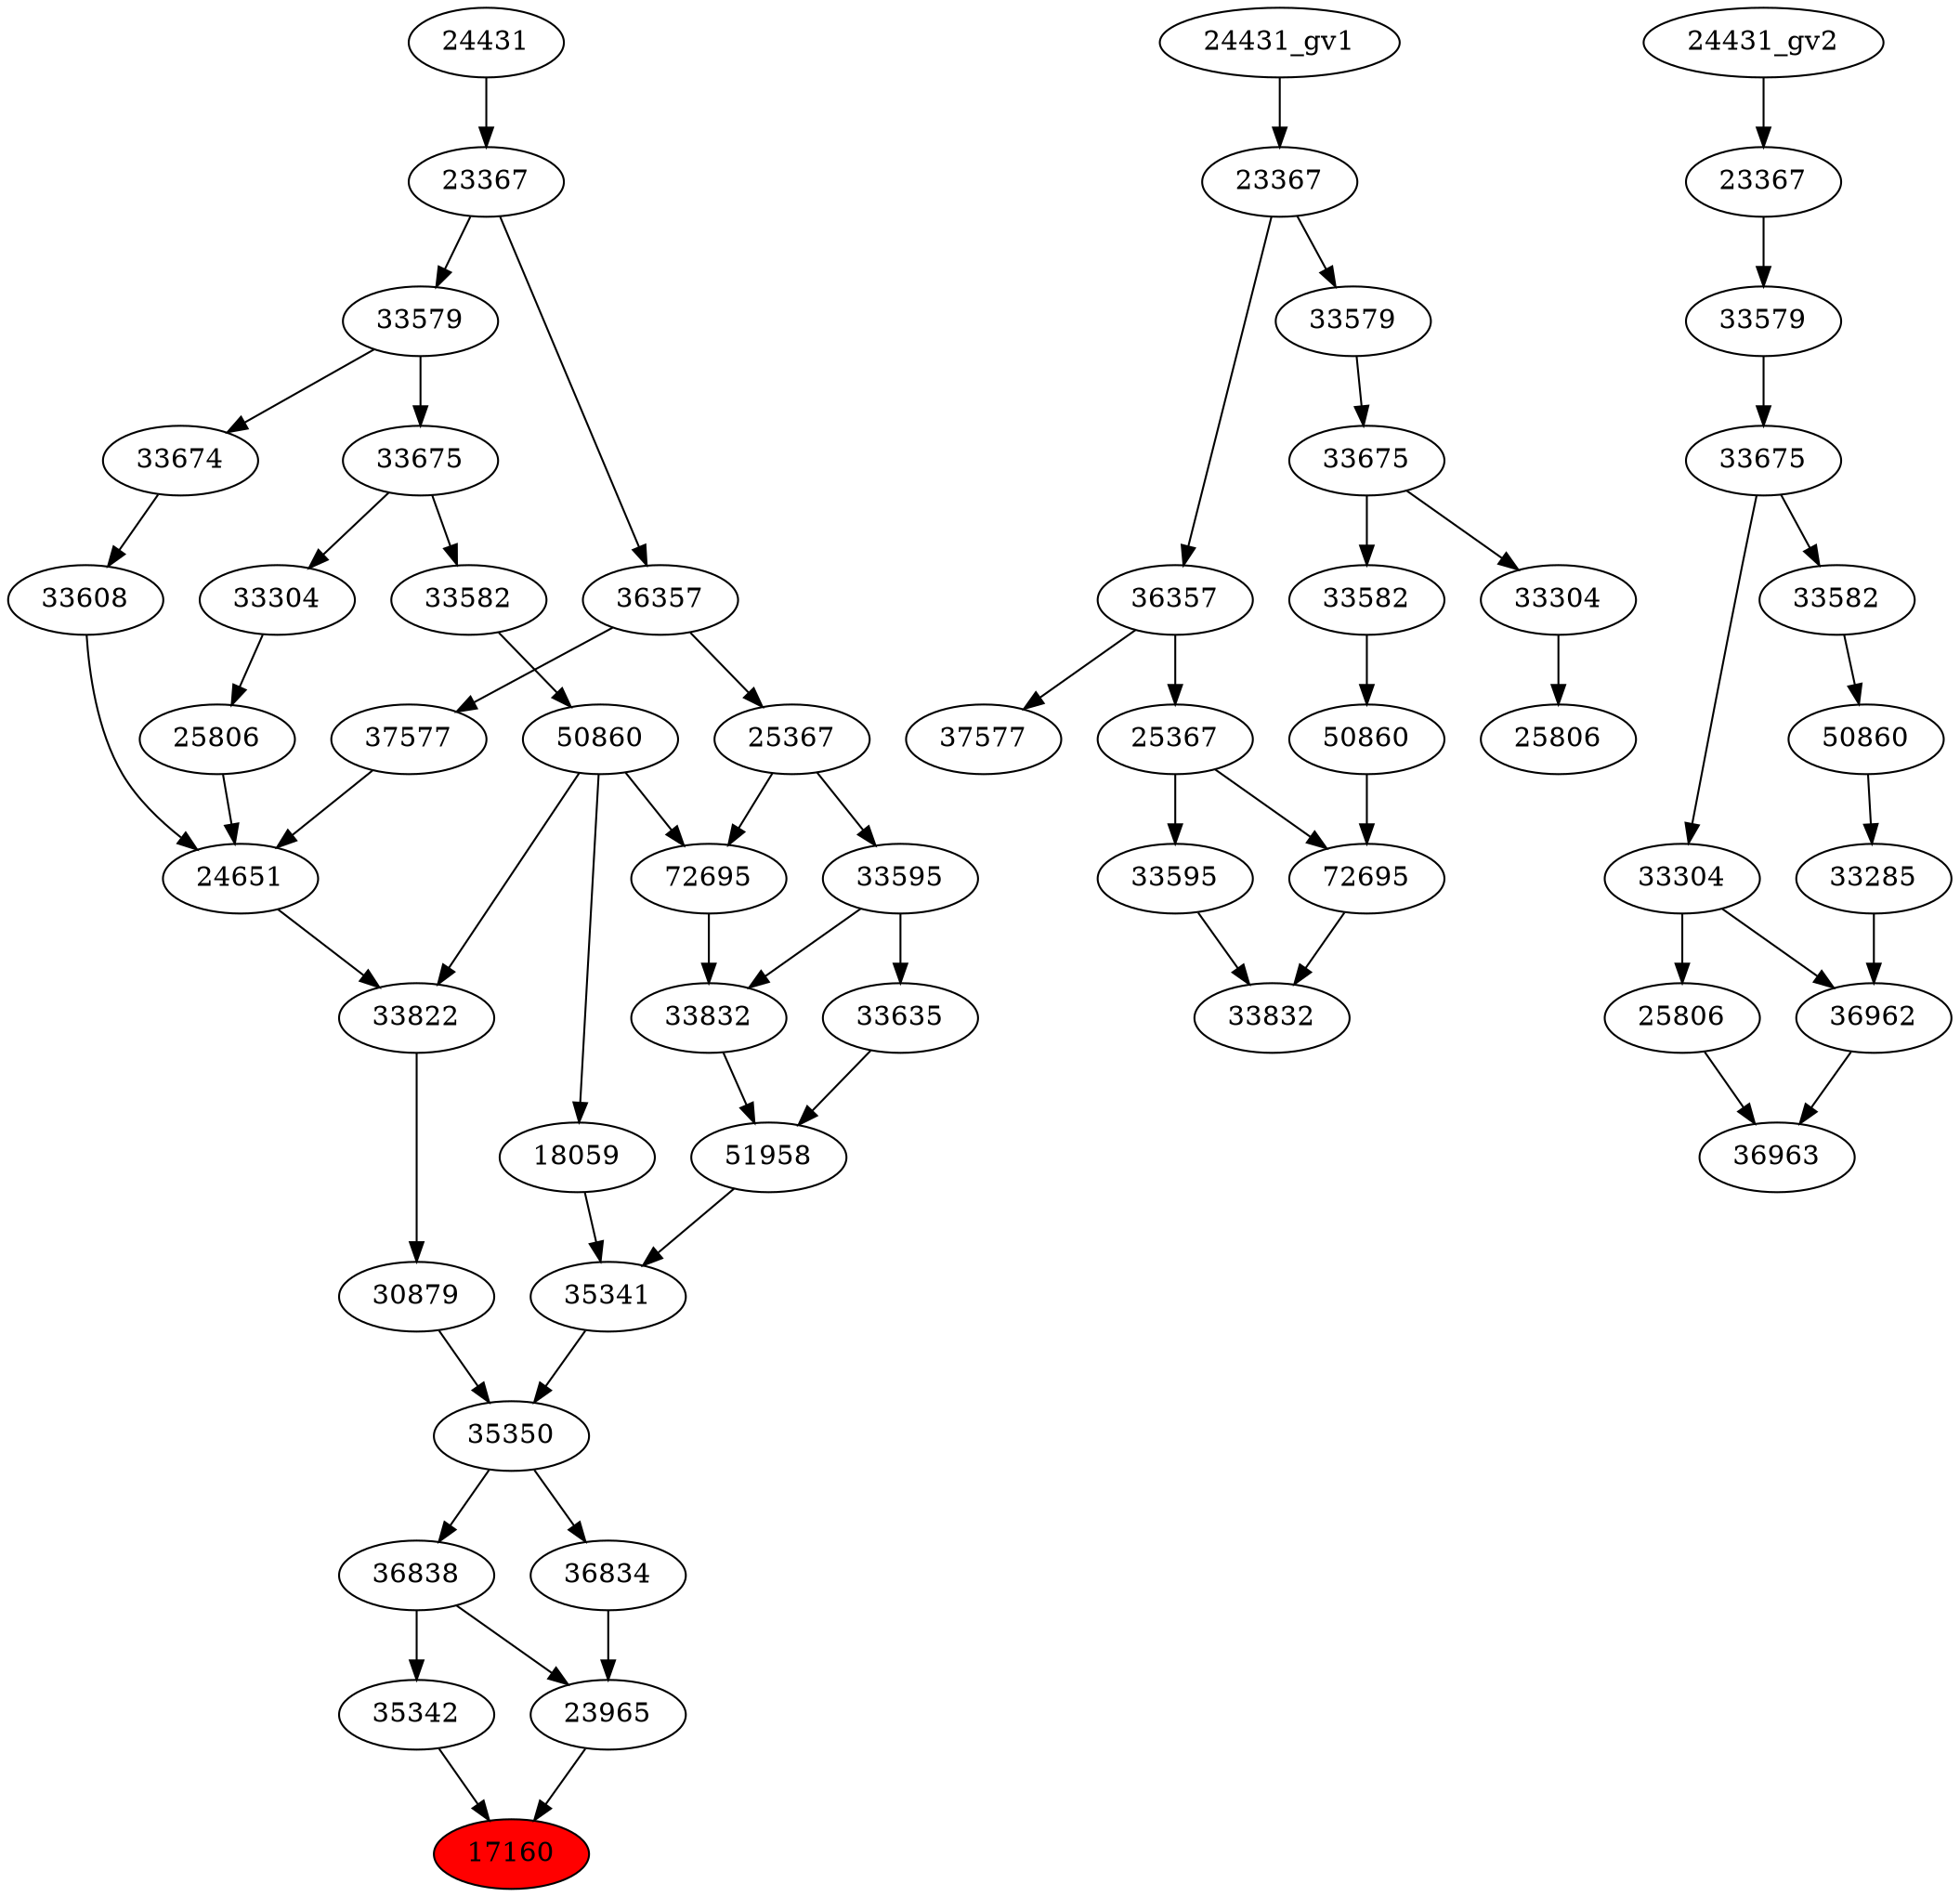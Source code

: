 strict digraph root {
	node [label="\N"];
	{
		node [fillcolor="",
			label="\N",
			style=""
		];
		17160		 [fillcolor=red,
			label=17160,
			style=filled];
		35342		 [label=35342];
		35342 -> 17160;
		23965		 [label=23965];
		23965 -> 17160;
		36838		 [label=36838];
		36838 -> 35342;
		36838 -> 23965;
		36834		 [label=36834];
		36834 -> 23965;
		35350		 [label=35350];
		35350 -> 36838;
		35350 -> 36834;
		30879		 [label=30879];
		30879 -> 35350;
		35341		 [label=35341];
		35341 -> 35350;
		33822		 [label=33822];
		33822 -> 30879;
		51958		 [label=51958];
		51958 -> 35341;
		18059		 [label=18059];
		18059 -> 35341;
		24651		 [label=24651];
		24651 -> 33822;
		50860		 [label=50860];
		50860 -> 33822;
		50860 -> 18059;
		72695		 [label=72695];
		50860 -> 72695;
		33832		 [label=33832];
		33832 -> 51958;
		33635		 [label=33635];
		33635 -> 51958;
		25806		 [label=25806];
		25806 -> 24651;
		33608		 [label=33608];
		33608 -> 24651;
		37577		 [label=37577];
		37577 -> 24651;
		33582		 [label=33582];
		33582 -> 50860;
		72695 -> 33832;
		33595		 [label=33595];
		33595 -> 33832;
		33595 -> 33635;
		33304		 [label=33304];
		33304 -> 25806;
		33674		 [label=33674];
		33674 -> 33608;
		36357		 [label=36357];
		36357 -> 37577;
		25367		 [label=25367];
		36357 -> 25367;
		33675		 [label=33675];
		33675 -> 33582;
		33675 -> 33304;
		25367 -> 72695;
		25367 -> 33595;
		33579		 [label=33579];
		33579 -> 33674;
		33579 -> 33675;
		23367		 [label=23367];
		23367 -> 36357;
		23367 -> 33579;
		24431		 [label=24431];
		24431 -> 23367;
	}
	{
		node [label="\N"];
		"50860_gv1"		 [label=50860];
		"72695_gv1"		 [label=72695];
		"50860_gv1" -> "72695_gv1";
		"33582_gv1"		 [label=33582];
		"33582_gv1" -> "50860_gv1";
		"33832_gv1"		 [label=33832];
		"72695_gv1" -> "33832_gv1";
		"33595_gv1"		 [label=33595];
		"33595_gv1" -> "33832_gv1";
		"25806_gv1"		 [label=25806];
		"33304_gv1"		 [label=33304];
		"33304_gv1" -> "25806_gv1";
		"37577_gv1"		 [label=37577];
		"36357_gv1"		 [label=36357];
		"36357_gv1" -> "37577_gv1";
		"25367_gv1"		 [label=25367];
		"36357_gv1" -> "25367_gv1";
		"33675_gv1"		 [label=33675];
		"33675_gv1" -> "33582_gv1";
		"33675_gv1" -> "33304_gv1";
		"25367_gv1" -> "72695_gv1";
		"25367_gv1" -> "33595_gv1";
		"23367_gv1"		 [label=23367];
		"23367_gv1" -> "36357_gv1";
		"33579_gv1"		 [label=33579];
		"23367_gv1" -> "33579_gv1";
		"33579_gv1" -> "33675_gv1";
		"24431_gv1" -> "23367_gv1";
	}
	{
		node [label="\N"];
		36963		 [label=36963];
		36962		 [label=36962];
		36962 -> 36963;
		"25806_gv2"		 [label=25806];
		"25806_gv2" -> 36963;
		33285		 [label=33285];
		33285 -> 36962;
		"33304_gv2"		 [label=33304];
		"33304_gv2" -> 36962;
		"33304_gv2" -> "25806_gv2";
		"50860_gv2"		 [label=50860];
		"50860_gv2" -> 33285;
		"33675_gv2"		 [label=33675];
		"33675_gv2" -> "33304_gv2";
		"33582_gv2"		 [label=33582];
		"33675_gv2" -> "33582_gv2";
		"33582_gv2" -> "50860_gv2";
		"33579_gv2"		 [label=33579];
		"33579_gv2" -> "33675_gv2";
		"23367_gv2"		 [label=23367];
		"23367_gv2" -> "33579_gv2";
		"24431_gv2" -> "23367_gv2";
	}
}
